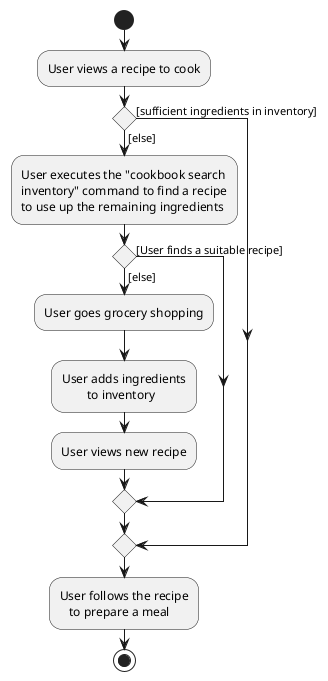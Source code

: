 @startuml
start

:User views a recipe to cook;

if () then ([sufficient ingredients in inventory])

else ([else])

    :User executes the "cookbook search
    inventory" command to find a recipe
    to use up the remaining ingredients;
    if () then ([User finds a suitable recipe])

    else ([else])

        :User goes grocery shopping;
        :User adds ingredients
                to inventory;
        :User views new recipe;

    endif

endif

:User follows the recipe
   to prepare a meal;

stop
@enduml
